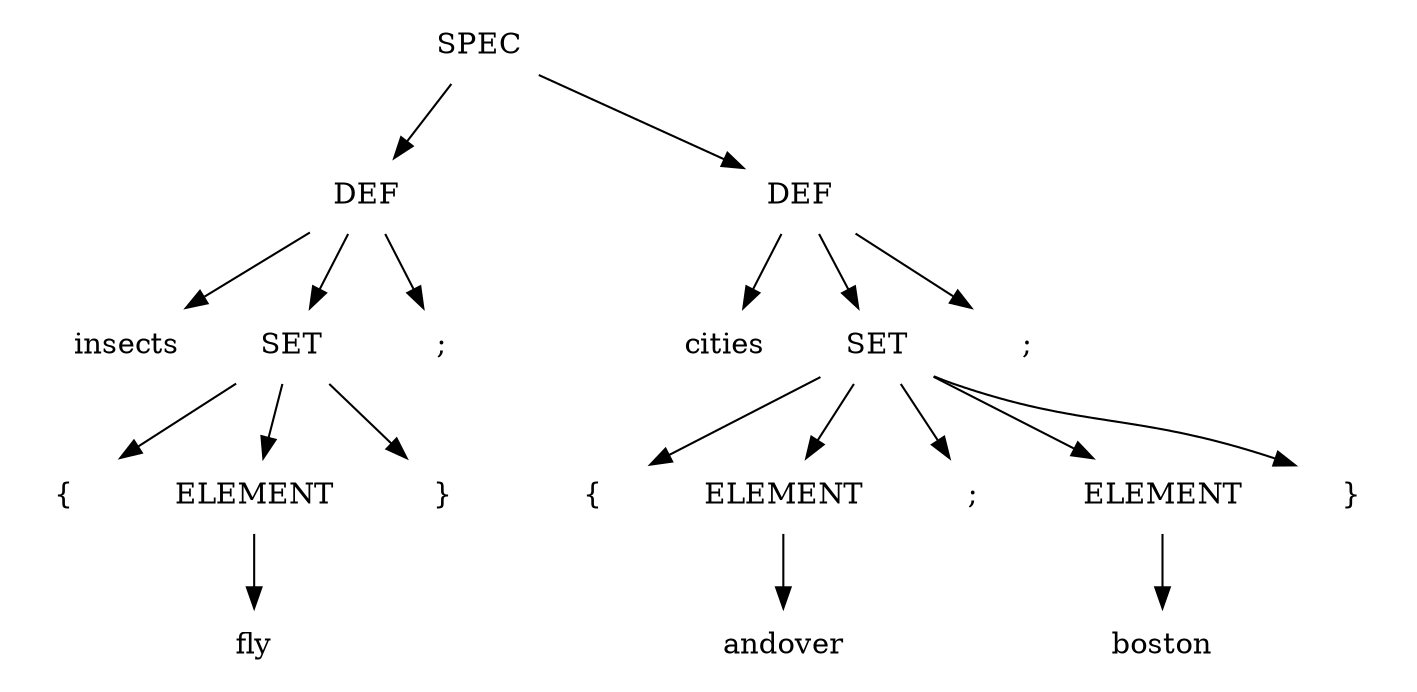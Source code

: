 # Generated Tor  2 Okt 2008 11:03:59 GMT by dot - Graphviz version 2.20.2 (Tue Jul  1 11:56:55 UTC 2008)
#
# 
# real	0m0.177s
# user	0m0.124s
# sys	0m0.035s

digraph tree {
	graph [ordering=out];
	node [label="\N", shape=plaintext];
	graph [bb="0,0,2063,1686",
		_draw_="c 5 -white C 5 -white P 4 0 0 0 1686 2063 1686 2063 0 ",
		xdotversion="1.2"];
	SPEC [pos="605,346", width="0.75", height="0.50", _ldraw_="F 14.000000 11 -Times-Roman c 5 -black T 605 338 0 25 4 -SPEC "];
	DEF2 [label=DEF, pos="1383,346", width="0.75", height="0.50", _ldraw_="F 14.000000 11 -Times-Roman c 5 -black T 1383 338 0 20 3 -DEF "];
	DEF1 [label=DEF, pos="400,1096", width="0.75", height="0.50", _ldraw_="F 14.000000 11 -Times-Roman c 5 -black T 400 1088 0 20 3 -DEF "];
	ID1 [label=cities, pos="660,1386", width="0.75", height="0.50", _ldraw_="F 14.000000 11 -Times-Roman c 5 -black T 660 1378 0 22 6 -cities "];
	SET1 [label=SET, pos="297,1472", width="0.75", height="0.50", _ldraw_="F 14.000000 11 -Times-Roman c 5 -black T 297 1464 0 19 3 -SET "];
	SC1 [label=";", pos="28,1213", width="0.75", height="0.50", _ldraw_="F 14.000000 11 -Times-Roman c 5 -black T 28 1205 0 3 1 -; "];
	ID2 [label=insects, pos="1593,19", width="0.75", height="0.50", _ldraw_="F 14.000000 11 -Times-Roman c 5 -black T 1593 11 0 29 7 -insects "];
	SET2 [label=SET, pos="1772,346", width="0.75", height="0.50", _ldraw_="F 14.000000 11 -Times-Roman c 5 -black T 1772 338 0 19 3 -SET "];
	SC2 [label=";", pos="1593,673", width="0.75", height="0.50", _ldraw_="F 14.000000 11 -Times-Roman c 5 -black T 1593 665 0 3 1 -; "];
	OPEN1 [label="{", pos="489,1440", width="0.75", height="0.50", _ldraw_="F 14.000000 11 -Times-Roman c 5 -black T 489 1432 0 5 1 -{ "];
	ELEM1 [label=ELEMENT, pos="385,1569", width="0.89", height="0.50", _ldraw_="F 14.000000 11 -Times-Roman c 5 -black T 385 1561 0 49 7 -ELEMENT "];
	SC3 [label=";", pos="245,1659", width="0.75", height="0.50", _ldraw_="F 14.000000 11 -Times-Roman c 5 -black T 245 1651 0 3 1 -; "];
	ELEM2 [label=ELEMENT, pos="171,1511", width="0.89", height="0.50", _ldraw_="F 14.000000 11 -Times-Roman c 5 -black T 171 1503 0 49 7 -ELEMENT "];
	CLOSE1 [label="}", pos="148,1347", width="0.75", height="0.50", _ldraw_="F 14.000000 11 -Times-Roman c 5 -black T 148 1339 0 5 1 -} "];
	ID3 [label=andover, pos="473,1667", width="0.75", height="0.50", _ldraw_="F 14.000000 11 -Times-Roman c 5 -black T 473 1659 0 34 7 -andover "];
	OPEN2 [label="{", pos="1877,182", width="0.75", height="0.50", _ldraw_="F 14.000000 11 -Times-Roman c 5 -black T 1877 174 0 5 1 -{ "];
	ELEM3 [label=ELEMENT, pos="1904,346", width="0.89", height="0.50", _ldraw_="F 14.000000 11 -Times-Roman c 5 -black T 1904 338 0 49 7 -ELEMENT "];
	CLOSE2 [label="}", pos="1877,510", width="0.75", height="0.50", _ldraw_="F 14.000000 11 -Times-Roman c 5 -black T 1877 502 0 5 1 -} "];
	ID4 [label=boston, pos="46,1550", width="0.75", height="0.50", _ldraw_="F 14.000000 11 -Times-Roman c 5 -black T 46 1542 0 28 6 -boston "];
	ID5 [label=fly, pos="2035,346", width="0.75", height="0.50", _ldraw_="F 14.000000 11 -Times-Roman c 5 -black T 2035 338 0 12 3 -fly "];
	SPEC -> DEF2 [pos="e,1356,346 632,346 750,346 1211,346 1346,346", _draw_="c 5 -black B 4 632 346 750 346 1211 346 1346 346 ", _hdraw_="S 5 -solid S 15 -setlinewidth(1) c 5 -black C 5 -black P 3 1346 350 1356 346 1346 343 "];
	SPEC -> DEF1 [pos="e,405,1078 600,364 573,464 441,947 408,1068", _draw_="c 5 -black B 4 600 364 573 464 441 947 408 1068 ", _hdraw_="S 5 -solid S 15 -setlinewidth(1) c 5 -black C 5 -black P 3 405 1067 405 1078 411 1069 "];
	DEF1 -> ID1 [pos="e,644,1368 416,1114 461,1165 585,1303 637,1360", _draw_="c 5 -black B 4 416 1114 461 1165 585 1303 637 1360 ", _hdraw_="S 5 -solid S 15 -setlinewidth(1) c 5 -black C 5 -black P 3 635 1363 644 1368 640 1358 "];
	DEF1 -> SET1 [pos="e,302,1454 395,1114 378,1174 324,1370 305,1444", _draw_="c 5 -black B 4 395 1114 378 1174 324 1370 305 1444 ", _hdraw_="S 5 -solid S 15 -setlinewidth(1) c 5 -black C 5 -black P 3 302 1443 302 1454 308 1445 "];
	DEF1 -> SC1 [pos="e,55,1204 373,1105 307,1125 140,1178 65,1201", _draw_="c 5 -black B 4 373 1105 307 1125 140 1178 65 1201 ", _hdraw_="S 5 -solid S 15 -setlinewidth(1) c 5 -black C 5 -black P 3 64 1198 55 1204 66 1204 "];
	DEF2 -> ID2 [pos="e,1581,37 1395,328 1430,274 1534,111 1576,46", _draw_="c 5 -black B 4 1395 328 1430 274 1534 111 1576 46 ", _hdraw_="S 5 -solid S 15 -setlinewidth(1) c 5 -black C 5 -black P 3 1579 47 1581 37 1573 44 "];
	DEF2 -> SET2 [pos="e,1745,346 1410,346 1478,346 1656,346 1735,346", _draw_="c 5 -black B 4 1410 346 1478 346 1656 346 1735 346 ", _hdraw_="S 5 -solid S 15 -setlinewidth(1) c 5 -black C 5 -black P 3 1735 350 1745 346 1735 343 "];
	DEF2 -> SC2 [pos="e,1581,655 1395,364 1430,418 1534,581 1576,646", _draw_="c 5 -black B 4 1395 364 1430 418 1534 581 1576 646 ", _hdraw_="S 5 -solid S 15 -setlinewidth(1) c 5 -black C 5 -black P 3 1573 648 1581 655 1579 645 "];
	SET1 -> OPEN1 [pos="e,462,1445 324,1467 358,1462 414,1453 452,1447", _draw_="c 5 -black B 4 324 1467 358 1462 414 1453 452 1447 ", _hdraw_="S 5 -solid S 15 -setlinewidth(1) c 5 -black C 5 -black P 3 453 1450 462 1445 452 1444 "];
	SET1 -> ELEM1 [pos="e,369,1551 314,1490 327,1505 347,1526 362,1543", _draw_="c 5 -black B 4 314 1490 327 1505 347 1526 362 1543 ", _hdraw_="S 5 -solid S 15 -setlinewidth(1) c 5 -black C 5 -black P 3 360 1546 369 1551 365 1541 "];
	SET1 -> SC3 [pos="e,250,1641 292,1490 283,1523 264,1592 253,1631", _draw_="c 5 -black B 4 292 1490 283 1523 264 1592 253 1631 ", _hdraw_="S 5 -solid S 15 -setlinewidth(1) c 5 -black C 5 -black P 3 250 1630 250 1641 256 1632 "];
	SET1 -> ELEM2 [pos="e,203,1501 270,1480 253,1485 232,1492 213,1498", _draw_="c 5 -black B 4 270 1480 253 1485 232 1492 213 1498 ", _hdraw_="S 5 -solid S 15 -setlinewidth(1) c 5 -black C 5 -black P 3 212 1495 203 1501 214 1501 "];
	SET1 -> CLOSE1 [pos="e,170,1365 275,1454 249,1432 206,1396 178,1372", _draw_="c 5 -black B 4 275 1454 249 1432 206 1396 178 1372 ", _hdraw_="S 5 -solid S 15 -setlinewidth(1) c 5 -black C 5 -black P 3 180 1369 170 1365 175 1374 "];
	ELEM1 -> ID3 [pos="e,457,1649 402,1587 415,1603 435,1624 450,1641", _draw_="c 5 -black B 4 402 1587 415 1603 435 1624 450 1641 ", _hdraw_="S 5 -solid S 15 -setlinewidth(1) c 5 -black C 5 -black P 3 448 1644 457 1649 453 1639 "];
	SET2 -> OPEN2 [pos="e,1865,200 1784,328 1802,299 1838,242 1860,208", _draw_="c 5 -black B 4 1784 328 1802 299 1838 242 1860 208 ", _hdraw_="S 5 -solid S 15 -setlinewidth(1) c 5 -black C 5 -black P 3 1863 210 1865 200 1857 207 "];
	SET2 -> ELEM3 [pos="e,1872,346 1799,346 1817,346 1841,346 1862,346", _draw_="c 5 -black B 4 1799 346 1817 346 1841 346 1862 346 ", _hdraw_="S 5 -solid S 15 -setlinewidth(1) c 5 -black C 5 -black P 3 1862 350 1872 346 1862 343 "];
	SET2 -> CLOSE2 [pos="e,1865,492 1784,364 1802,393 1838,450 1860,484", _draw_="c 5 -black B 4 1784 364 1802 393 1838 450 1860 484 ", _hdraw_="S 5 -solid S 15 -setlinewidth(1) c 5 -black C 5 -black P 3 1857 485 1865 492 1863 482 "];
	ELEM2 -> ID4 [pos="e,73,1542 139,1521 122,1527 101,1533 83,1539", _draw_="c 5 -black B 4 139 1521 122 1527 101 1533 83 1539 ", _hdraw_="S 5 -solid S 15 -setlinewidth(1) c 5 -black C 5 -black P 3 82 1536 73 1542 84 1542 "];
	ELEM3 -> ID5 [pos="e,2008,346 1936,346 1955,346 1978,346 1998,346", _draw_="c 5 -black B 4 1936 346 1955 346 1978 346 1998 346 ", _hdraw_="S 5 -solid S 15 -setlinewidth(1) c 5 -black C 5 -black P 3 1998 350 2008 346 1998 343 "];
}
